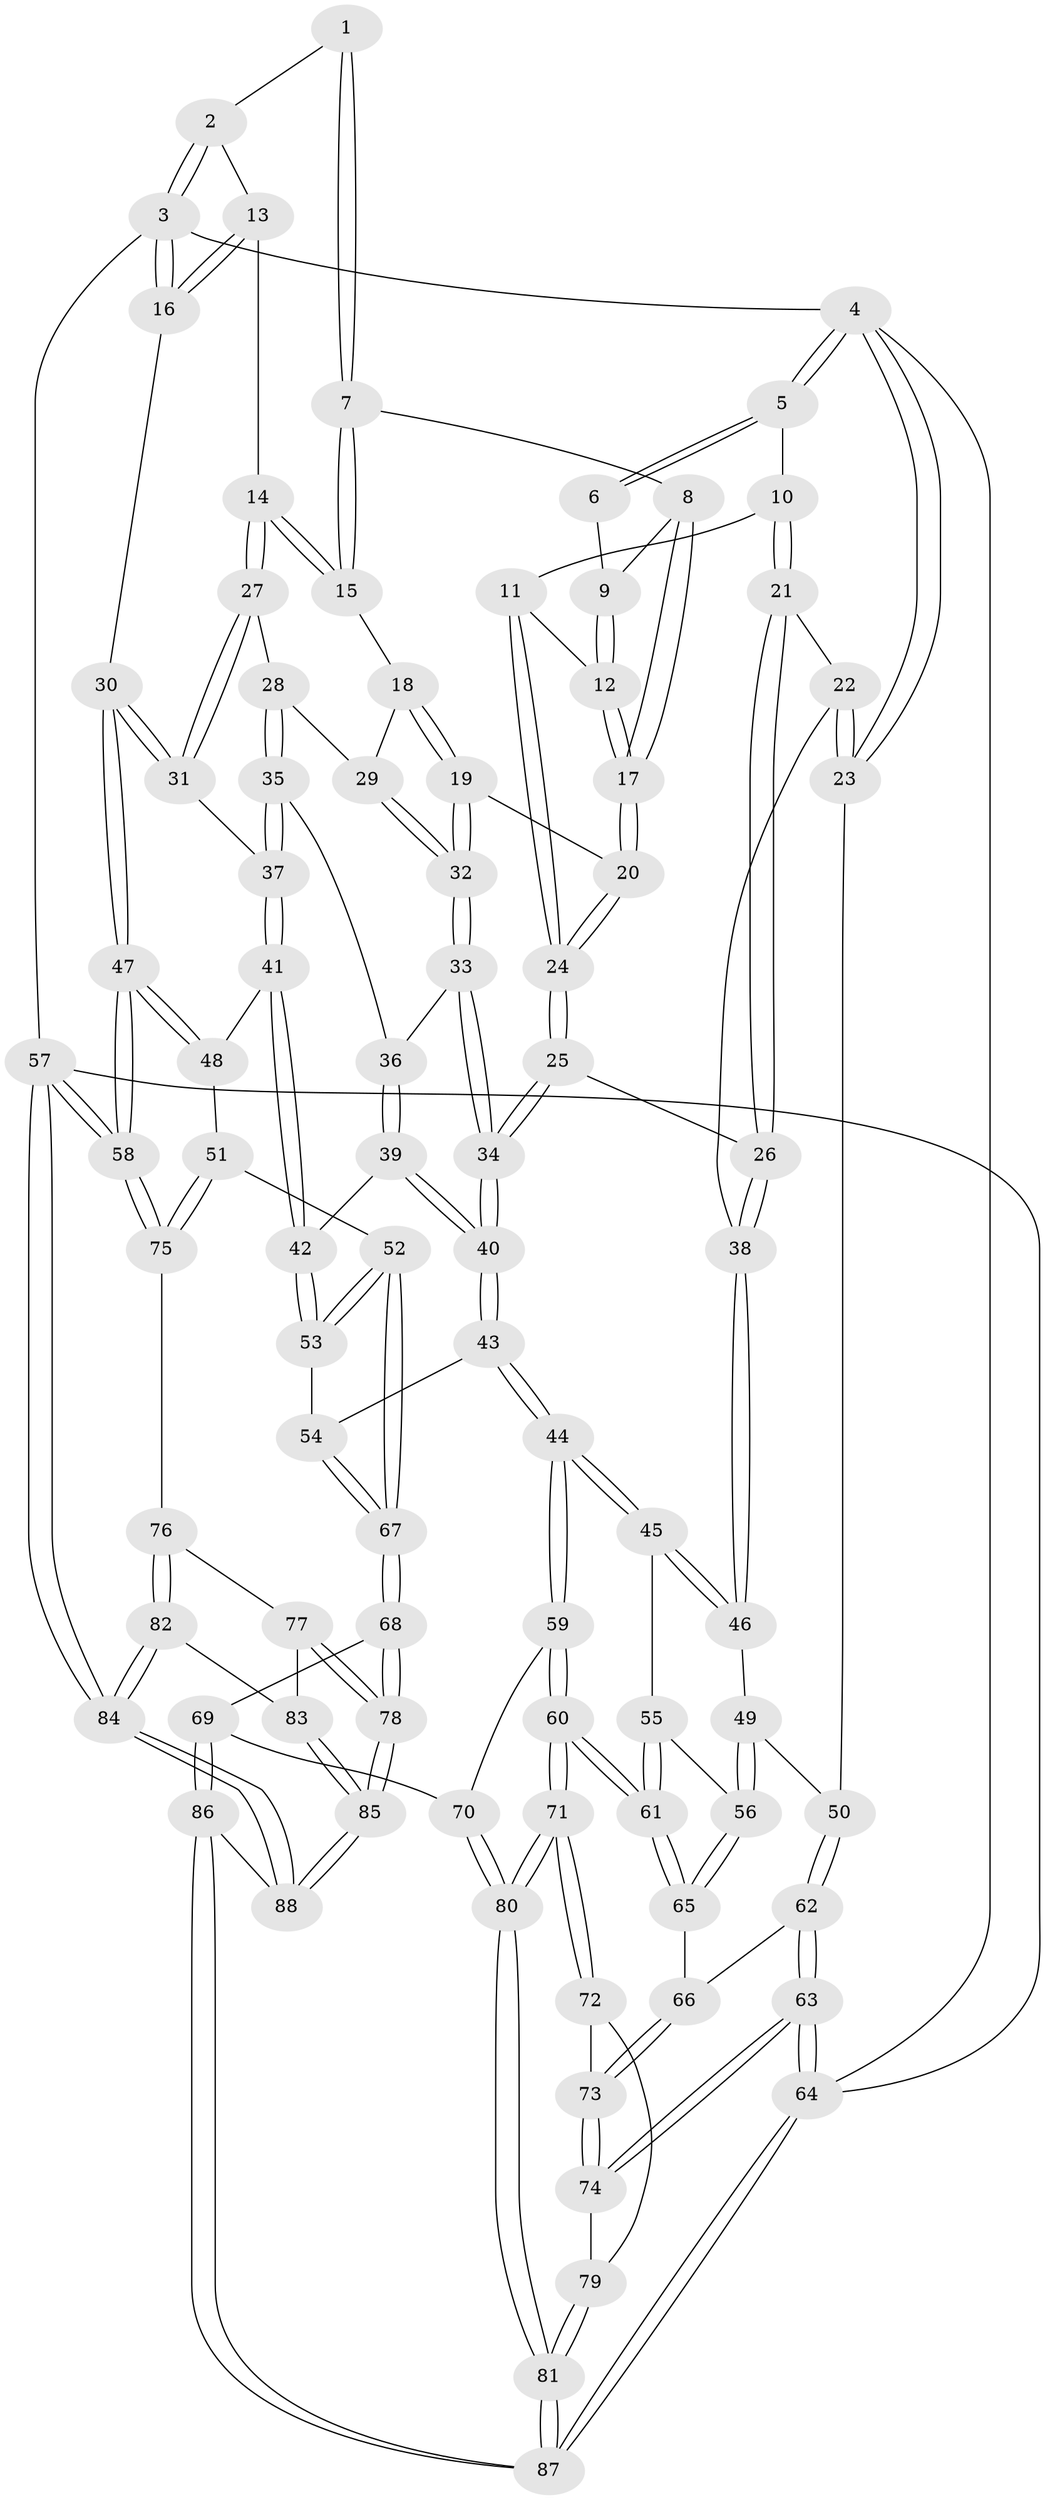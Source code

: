 // coarse degree distribution, {5: 0.25, 10: 0.022727272727272728, 6: 0.18181818181818182, 2: 0.022727272727272728, 4: 0.45454545454545453, 3: 0.045454545454545456, 7: 0.022727272727272728}
// Generated by graph-tools (version 1.1) at 2025/21/03/04/25 18:21:06]
// undirected, 88 vertices, 217 edges
graph export_dot {
graph [start="1"]
  node [color=gray90,style=filled];
  1 [pos="+0.7798779371782258+0"];
  2 [pos="+1+0"];
  3 [pos="+1+0"];
  4 [pos="+0+0"];
  5 [pos="+0.22277704611990257+0"];
  6 [pos="+0.7001478570915933+0"];
  7 [pos="+0.7154533205957745+0.10462383303234248"];
  8 [pos="+0.6928446172074102+0.10736255416190314"];
  9 [pos="+0.6242990714311508+0.01154352579675386"];
  10 [pos="+0.22496920793378128+0"];
  11 [pos="+0.29937462867472253+0"];
  12 [pos="+0.513239530274091+0.12379150922677255"];
  13 [pos="+0.8951695544050441+0.04210686849912697"];
  14 [pos="+0.8567490166197125+0.1659385903227305"];
  15 [pos="+0.8050320446619487+0.16576902859596987"];
  16 [pos="+1+0.32100086389558674"];
  17 [pos="+0.5433625464594509+0.18519996552136916"];
  18 [pos="+0.7494591759997667+0.2154445280612941"];
  19 [pos="+0.5606148086283004+0.22181682555800974"];
  20 [pos="+0.5434344619358179+0.2036994552575054"];
  21 [pos="+0.17076111425960247+0.12816555808310234"];
  22 [pos="+0.03553975698403697+0.3049818401710465"];
  23 [pos="+0+0.3589788234839598"];
  24 [pos="+0.36576715258283526+0.3281151472803454"];
  25 [pos="+0.34740398425969443+0.3549055700706247"];
  26 [pos="+0.31935035771299647+0.36609461391874326"];
  27 [pos="+0.9276359388741897+0.2589154010435259"];
  28 [pos="+0.7533974800264326+0.33087581660837134"];
  29 [pos="+0.7364706416249217+0.2617530485051501"];
  30 [pos="+1+0.35429949462280347"];
  31 [pos="+1+0.3311494623479173"];
  32 [pos="+0.6055812657023184+0.30603383832659137"];
  33 [pos="+0.6255172601766557+0.37513607831928053"];
  34 [pos="+0.4959550096389903+0.44845387824048943"];
  35 [pos="+0.7357771851924937+0.3613793378441883"];
  36 [pos="+0.6352994726308907+0.3812269687148988"];
  37 [pos="+0.8463787748579631+0.45975754550578124"];
  38 [pos="+0.26980394456547147+0.4147287500392267"];
  39 [pos="+0.6879468424805277+0.5349931470061157"];
  40 [pos="+0.5102956403967112+0.5629524465483927"];
  41 [pos="+0.8278327847520217+0.4992280632405174"];
  42 [pos="+0.6978540274911055+0.5419572956350922"];
  43 [pos="+0.4625088021187423+0.6496478172233687"];
  44 [pos="+0.43222336620587+0.6592513620362396"];
  45 [pos="+0.35101525199086825+0.6122339547310933"];
  46 [pos="+0.25942834488737243+0.4641746846321216"];
  47 [pos="+1+0.6163827986430889"];
  48 [pos="+0.8523300351509164+0.545258077566391"];
  49 [pos="+0.14096137901016986+0.5472993054420161"];
  50 [pos="+0+0.4766352452272101"];
  51 [pos="+0.8708222925370059+0.7136018706934344"];
  52 [pos="+0.73716210479647+0.7140521480748556"];
  53 [pos="+0.701017993095327+0.6232465791684367"];
  54 [pos="+0.5001948211291711+0.6711503601859391"];
  55 [pos="+0.29783989978230263+0.6463433603573906"];
  56 [pos="+0.14461954642768846+0.6792156523415557"];
  57 [pos="+1+1"];
  58 [pos="+1+0.7349368825181849"];
  59 [pos="+0.4015993011345656+0.7481508401372496"];
  60 [pos="+0.2721286697495722+0.8934717698098378"];
  61 [pos="+0.2241301362980396+0.7975291205189005"];
  62 [pos="+0+0.5504351339556695"];
  63 [pos="+0+0.8561467189205111"];
  64 [pos="+0+1"];
  65 [pos="+0.13715293172355705+0.6987885562227423"];
  66 [pos="+0.11527002435498802+0.7066396021246275"];
  67 [pos="+0.6485740510962427+0.8151797462760763"];
  68 [pos="+0.6452762816016319+0.8502200244845101"];
  69 [pos="+0.6066926148685129+0.8726573468914081"];
  70 [pos="+0.513595158713718+0.8664153357344573"];
  71 [pos="+0.2710802741898321+0.9001207372734022"];
  72 [pos="+0.09917679514070173+0.8424144084194176"];
  73 [pos="+0.05938793419098509+0.766637407102134"];
  74 [pos="+0+0.8517806308145608"];
  75 [pos="+0.9699489530684824+0.7707326453101205"];
  76 [pos="+0.8998020170339547+0.8661004549700829"];
  77 [pos="+0.7208716193293156+0.8831641070294972"];
  78 [pos="+0.6677391923632627+0.8714169612795231"];
  79 [pos="+0.03447612421359286+0.8977402714167565"];
  80 [pos="+0.28202070152660014+1"];
  81 [pos="+0.27281456079154043+1"];
  82 [pos="+0.8815931403689753+0.9917198172240468"];
  83 [pos="+0.7930841104527413+0.9629101543395339"];
  84 [pos="+0.9676286576396642+1"];
  85 [pos="+0.7044380871618351+1"];
  86 [pos="+0.431082556479048+1"];
  87 [pos="+0.2800764822281211+1"];
  88 [pos="+0.7105059794679583+1"];
  1 -- 2;
  1 -- 7;
  1 -- 7;
  2 -- 3;
  2 -- 3;
  2 -- 13;
  3 -- 4;
  3 -- 16;
  3 -- 16;
  3 -- 57;
  4 -- 5;
  4 -- 5;
  4 -- 23;
  4 -- 23;
  4 -- 64;
  5 -- 6;
  5 -- 6;
  5 -- 10;
  6 -- 9;
  7 -- 8;
  7 -- 15;
  7 -- 15;
  8 -- 9;
  8 -- 17;
  8 -- 17;
  9 -- 12;
  9 -- 12;
  10 -- 11;
  10 -- 21;
  10 -- 21;
  11 -- 12;
  11 -- 24;
  11 -- 24;
  12 -- 17;
  12 -- 17;
  13 -- 14;
  13 -- 16;
  13 -- 16;
  14 -- 15;
  14 -- 15;
  14 -- 27;
  14 -- 27;
  15 -- 18;
  16 -- 30;
  17 -- 20;
  17 -- 20;
  18 -- 19;
  18 -- 19;
  18 -- 29;
  19 -- 20;
  19 -- 32;
  19 -- 32;
  20 -- 24;
  20 -- 24;
  21 -- 22;
  21 -- 26;
  21 -- 26;
  22 -- 23;
  22 -- 23;
  22 -- 38;
  23 -- 50;
  24 -- 25;
  24 -- 25;
  25 -- 26;
  25 -- 34;
  25 -- 34;
  26 -- 38;
  26 -- 38;
  27 -- 28;
  27 -- 31;
  27 -- 31;
  28 -- 29;
  28 -- 35;
  28 -- 35;
  29 -- 32;
  29 -- 32;
  30 -- 31;
  30 -- 31;
  30 -- 47;
  30 -- 47;
  31 -- 37;
  32 -- 33;
  32 -- 33;
  33 -- 34;
  33 -- 34;
  33 -- 36;
  34 -- 40;
  34 -- 40;
  35 -- 36;
  35 -- 37;
  35 -- 37;
  36 -- 39;
  36 -- 39;
  37 -- 41;
  37 -- 41;
  38 -- 46;
  38 -- 46;
  39 -- 40;
  39 -- 40;
  39 -- 42;
  40 -- 43;
  40 -- 43;
  41 -- 42;
  41 -- 42;
  41 -- 48;
  42 -- 53;
  42 -- 53;
  43 -- 44;
  43 -- 44;
  43 -- 54;
  44 -- 45;
  44 -- 45;
  44 -- 59;
  44 -- 59;
  45 -- 46;
  45 -- 46;
  45 -- 55;
  46 -- 49;
  47 -- 48;
  47 -- 48;
  47 -- 58;
  47 -- 58;
  48 -- 51;
  49 -- 50;
  49 -- 56;
  49 -- 56;
  50 -- 62;
  50 -- 62;
  51 -- 52;
  51 -- 75;
  51 -- 75;
  52 -- 53;
  52 -- 53;
  52 -- 67;
  52 -- 67;
  53 -- 54;
  54 -- 67;
  54 -- 67;
  55 -- 56;
  55 -- 61;
  55 -- 61;
  56 -- 65;
  56 -- 65;
  57 -- 58;
  57 -- 58;
  57 -- 84;
  57 -- 84;
  57 -- 64;
  58 -- 75;
  58 -- 75;
  59 -- 60;
  59 -- 60;
  59 -- 70;
  60 -- 61;
  60 -- 61;
  60 -- 71;
  60 -- 71;
  61 -- 65;
  61 -- 65;
  62 -- 63;
  62 -- 63;
  62 -- 66;
  63 -- 64;
  63 -- 64;
  63 -- 74;
  63 -- 74;
  64 -- 87;
  64 -- 87;
  65 -- 66;
  66 -- 73;
  66 -- 73;
  67 -- 68;
  67 -- 68;
  68 -- 69;
  68 -- 78;
  68 -- 78;
  69 -- 70;
  69 -- 86;
  69 -- 86;
  70 -- 80;
  70 -- 80;
  71 -- 72;
  71 -- 72;
  71 -- 80;
  71 -- 80;
  72 -- 73;
  72 -- 79;
  73 -- 74;
  73 -- 74;
  74 -- 79;
  75 -- 76;
  76 -- 77;
  76 -- 82;
  76 -- 82;
  77 -- 78;
  77 -- 78;
  77 -- 83;
  78 -- 85;
  78 -- 85;
  79 -- 81;
  79 -- 81;
  80 -- 81;
  80 -- 81;
  81 -- 87;
  81 -- 87;
  82 -- 83;
  82 -- 84;
  82 -- 84;
  83 -- 85;
  83 -- 85;
  84 -- 88;
  84 -- 88;
  85 -- 88;
  85 -- 88;
  86 -- 87;
  86 -- 87;
  86 -- 88;
}
